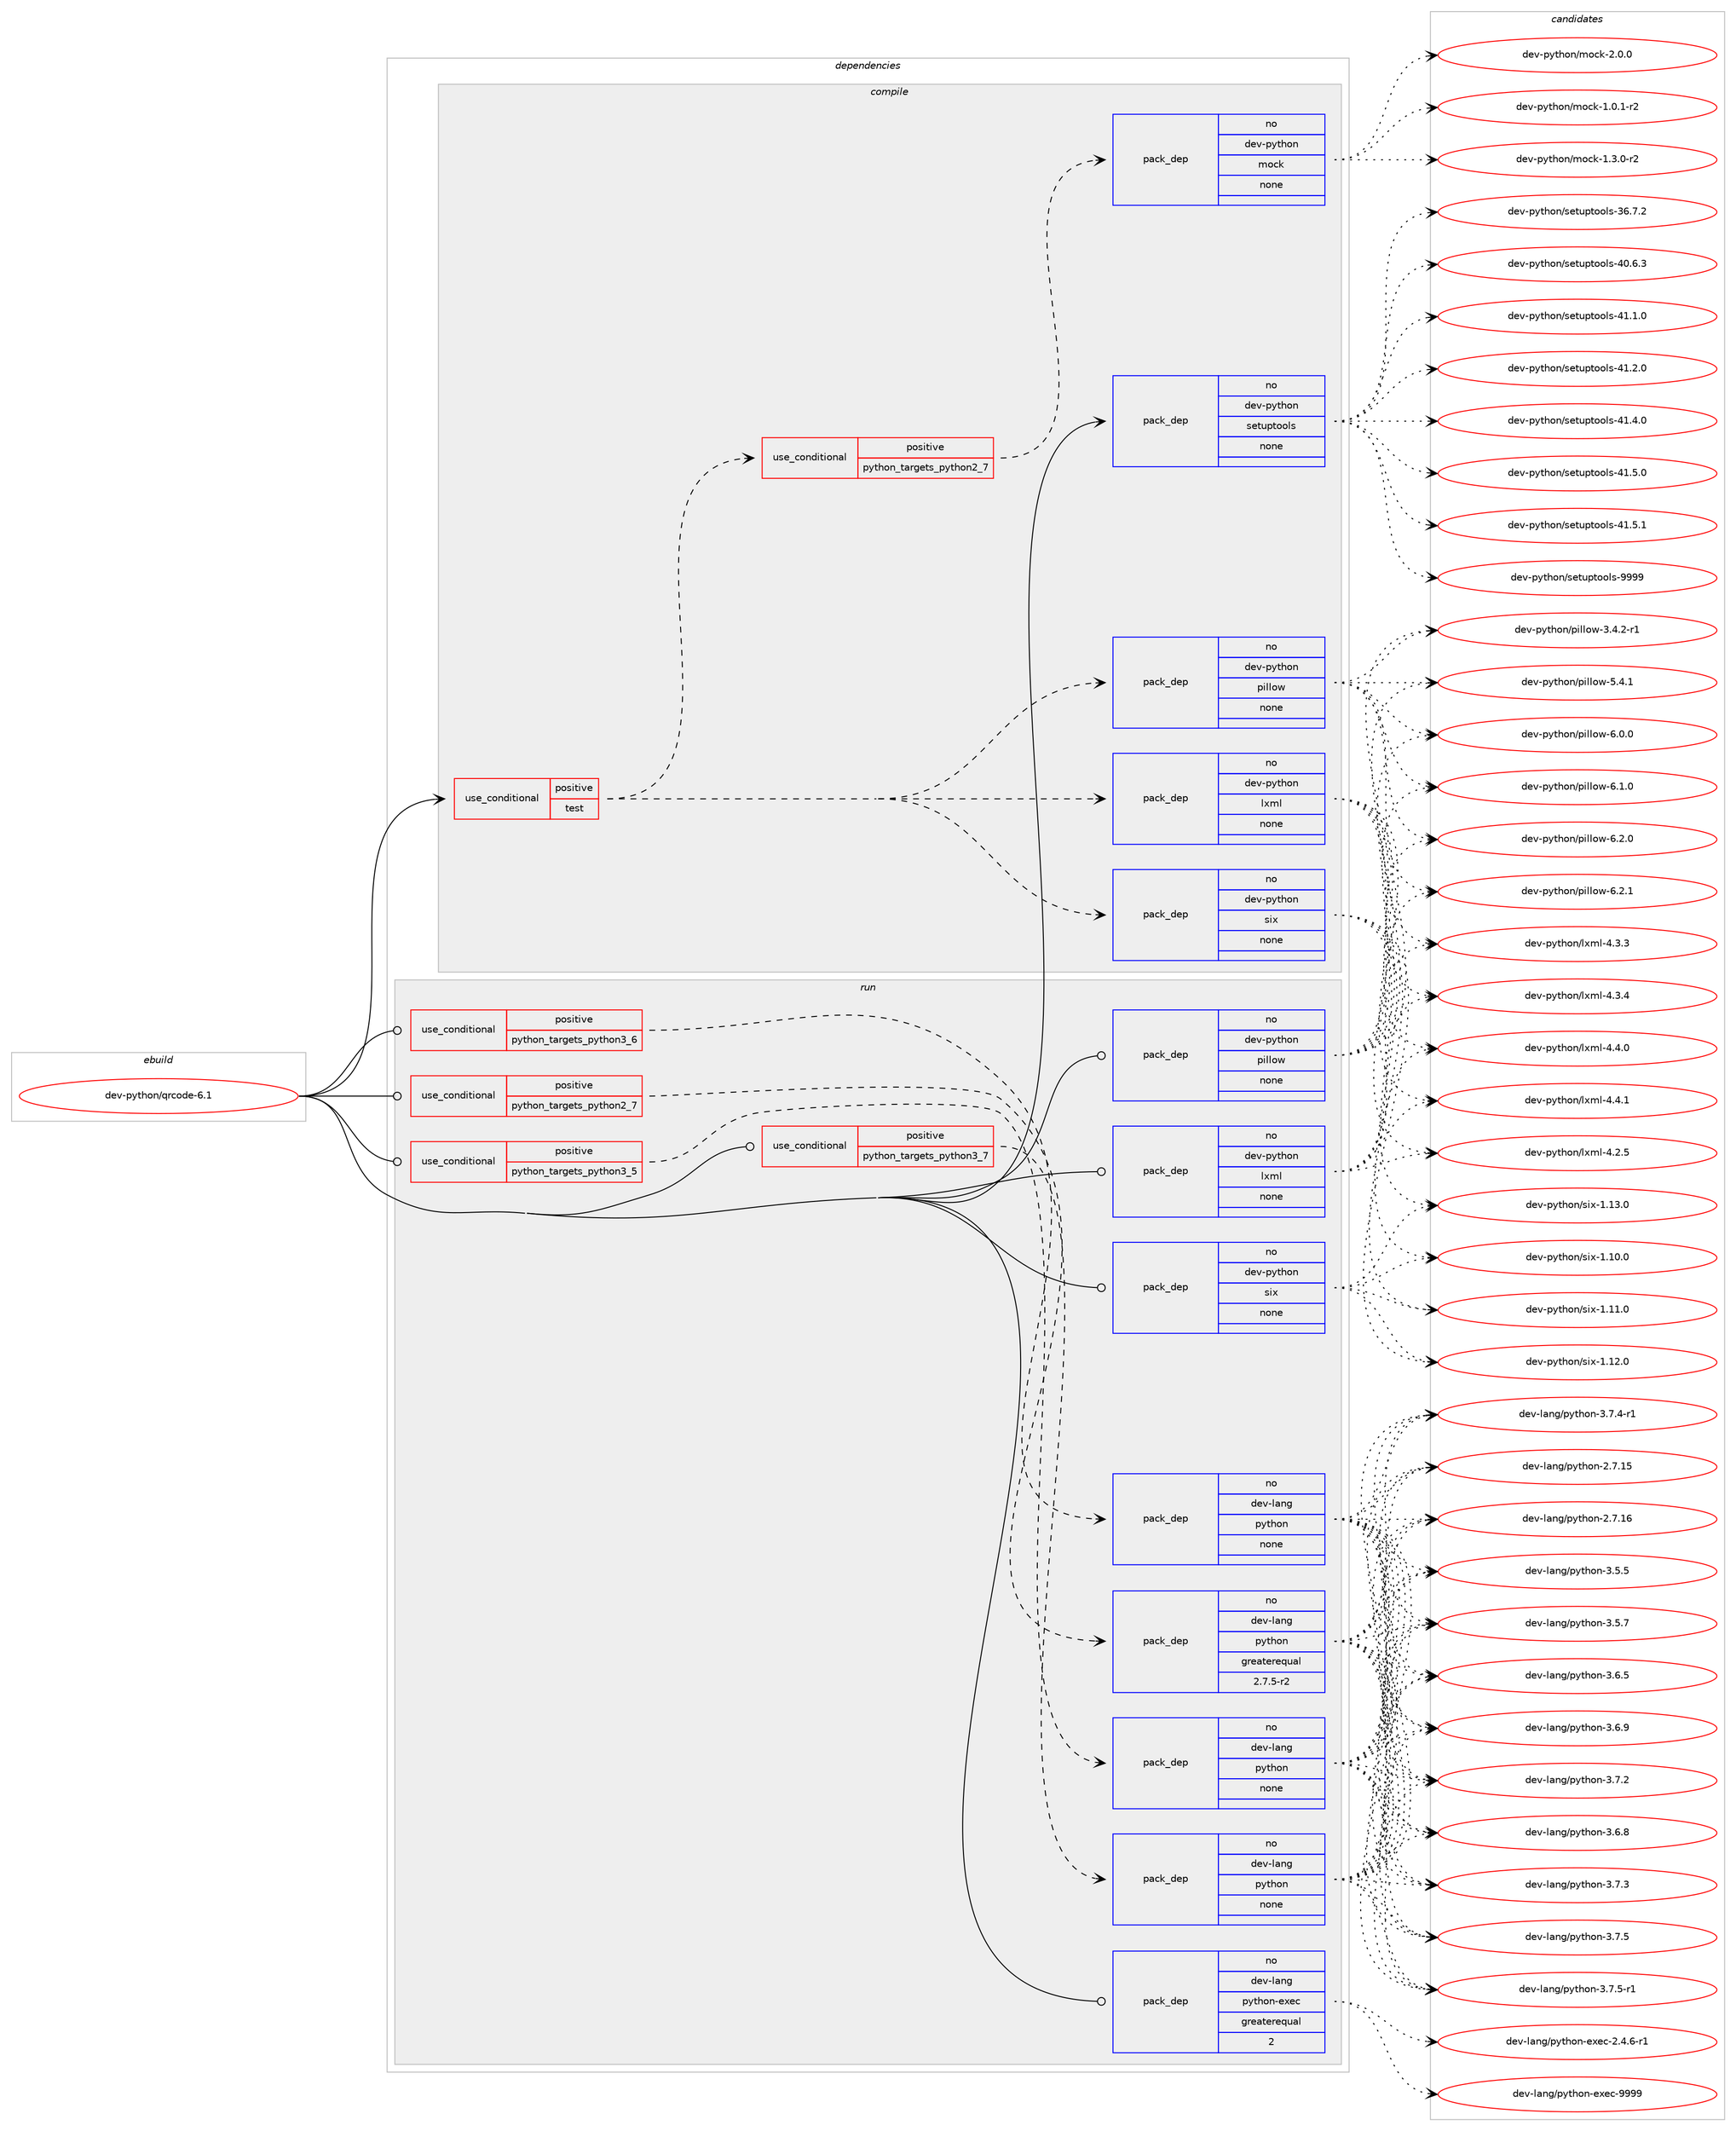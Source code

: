 digraph prolog {

# *************
# Graph options
# *************

newrank=true;
concentrate=true;
compound=true;
graph [rankdir=LR,fontname=Helvetica,fontsize=10,ranksep=1.5];#, ranksep=2.5, nodesep=0.2];
edge  [arrowhead=vee];
node  [fontname=Helvetica,fontsize=10];

# **********
# The ebuild
# **********

subgraph cluster_leftcol {
color=gray;
rank=same;
label=<<i>ebuild</i>>;
id [label="dev-python/qrcode-6.1", color=red, width=4, href="../dev-python/qrcode-6.1.svg"];
}

# ****************
# The dependencies
# ****************

subgraph cluster_midcol {
color=gray;
label=<<i>dependencies</i>>;
subgraph cluster_compile {
fillcolor="#eeeeee";
style=filled;
label=<<i>compile</i>>;
subgraph cond148299 {
dependency634136 [label=<<TABLE BORDER="0" CELLBORDER="1" CELLSPACING="0" CELLPADDING="4"><TR><TD ROWSPAN="3" CELLPADDING="10">use_conditional</TD></TR><TR><TD>positive</TD></TR><TR><TD>test</TD></TR></TABLE>>, shape=none, color=red];
subgraph pack473959 {
dependency634137 [label=<<TABLE BORDER="0" CELLBORDER="1" CELLSPACING="0" CELLPADDING="4" WIDTH="220"><TR><TD ROWSPAN="6" CELLPADDING="30">pack_dep</TD></TR><TR><TD WIDTH="110">no</TD></TR><TR><TD>dev-python</TD></TR><TR><TD>six</TD></TR><TR><TD>none</TD></TR><TR><TD></TD></TR></TABLE>>, shape=none, color=blue];
}
dependency634136:e -> dependency634137:w [weight=20,style="dashed",arrowhead="vee"];
subgraph pack473960 {
dependency634138 [label=<<TABLE BORDER="0" CELLBORDER="1" CELLSPACING="0" CELLPADDING="4" WIDTH="220"><TR><TD ROWSPAN="6" CELLPADDING="30">pack_dep</TD></TR><TR><TD WIDTH="110">no</TD></TR><TR><TD>dev-python</TD></TR><TR><TD>lxml</TD></TR><TR><TD>none</TD></TR><TR><TD></TD></TR></TABLE>>, shape=none, color=blue];
}
dependency634136:e -> dependency634138:w [weight=20,style="dashed",arrowhead="vee"];
subgraph pack473961 {
dependency634139 [label=<<TABLE BORDER="0" CELLBORDER="1" CELLSPACING="0" CELLPADDING="4" WIDTH="220"><TR><TD ROWSPAN="6" CELLPADDING="30">pack_dep</TD></TR><TR><TD WIDTH="110">no</TD></TR><TR><TD>dev-python</TD></TR><TR><TD>pillow</TD></TR><TR><TD>none</TD></TR><TR><TD></TD></TR></TABLE>>, shape=none, color=blue];
}
dependency634136:e -> dependency634139:w [weight=20,style="dashed",arrowhead="vee"];
subgraph cond148300 {
dependency634140 [label=<<TABLE BORDER="0" CELLBORDER="1" CELLSPACING="0" CELLPADDING="4"><TR><TD ROWSPAN="3" CELLPADDING="10">use_conditional</TD></TR><TR><TD>positive</TD></TR><TR><TD>python_targets_python2_7</TD></TR></TABLE>>, shape=none, color=red];
subgraph pack473962 {
dependency634141 [label=<<TABLE BORDER="0" CELLBORDER="1" CELLSPACING="0" CELLPADDING="4" WIDTH="220"><TR><TD ROWSPAN="6" CELLPADDING="30">pack_dep</TD></TR><TR><TD WIDTH="110">no</TD></TR><TR><TD>dev-python</TD></TR><TR><TD>mock</TD></TR><TR><TD>none</TD></TR><TR><TD></TD></TR></TABLE>>, shape=none, color=blue];
}
dependency634140:e -> dependency634141:w [weight=20,style="dashed",arrowhead="vee"];
}
dependency634136:e -> dependency634140:w [weight=20,style="dashed",arrowhead="vee"];
}
id:e -> dependency634136:w [weight=20,style="solid",arrowhead="vee"];
subgraph pack473963 {
dependency634142 [label=<<TABLE BORDER="0" CELLBORDER="1" CELLSPACING="0" CELLPADDING="4" WIDTH="220"><TR><TD ROWSPAN="6" CELLPADDING="30">pack_dep</TD></TR><TR><TD WIDTH="110">no</TD></TR><TR><TD>dev-python</TD></TR><TR><TD>setuptools</TD></TR><TR><TD>none</TD></TR><TR><TD></TD></TR></TABLE>>, shape=none, color=blue];
}
id:e -> dependency634142:w [weight=20,style="solid",arrowhead="vee"];
}
subgraph cluster_compileandrun {
fillcolor="#eeeeee";
style=filled;
label=<<i>compile and run</i>>;
}
subgraph cluster_run {
fillcolor="#eeeeee";
style=filled;
label=<<i>run</i>>;
subgraph cond148301 {
dependency634143 [label=<<TABLE BORDER="0" CELLBORDER="1" CELLSPACING="0" CELLPADDING="4"><TR><TD ROWSPAN="3" CELLPADDING="10">use_conditional</TD></TR><TR><TD>positive</TD></TR><TR><TD>python_targets_python2_7</TD></TR></TABLE>>, shape=none, color=red];
subgraph pack473964 {
dependency634144 [label=<<TABLE BORDER="0" CELLBORDER="1" CELLSPACING="0" CELLPADDING="4" WIDTH="220"><TR><TD ROWSPAN="6" CELLPADDING="30">pack_dep</TD></TR><TR><TD WIDTH="110">no</TD></TR><TR><TD>dev-lang</TD></TR><TR><TD>python</TD></TR><TR><TD>greaterequal</TD></TR><TR><TD>2.7.5-r2</TD></TR></TABLE>>, shape=none, color=blue];
}
dependency634143:e -> dependency634144:w [weight=20,style="dashed",arrowhead="vee"];
}
id:e -> dependency634143:w [weight=20,style="solid",arrowhead="odot"];
subgraph cond148302 {
dependency634145 [label=<<TABLE BORDER="0" CELLBORDER="1" CELLSPACING="0" CELLPADDING="4"><TR><TD ROWSPAN="3" CELLPADDING="10">use_conditional</TD></TR><TR><TD>positive</TD></TR><TR><TD>python_targets_python3_5</TD></TR></TABLE>>, shape=none, color=red];
subgraph pack473965 {
dependency634146 [label=<<TABLE BORDER="0" CELLBORDER="1" CELLSPACING="0" CELLPADDING="4" WIDTH="220"><TR><TD ROWSPAN="6" CELLPADDING="30">pack_dep</TD></TR><TR><TD WIDTH="110">no</TD></TR><TR><TD>dev-lang</TD></TR><TR><TD>python</TD></TR><TR><TD>none</TD></TR><TR><TD></TD></TR></TABLE>>, shape=none, color=blue];
}
dependency634145:e -> dependency634146:w [weight=20,style="dashed",arrowhead="vee"];
}
id:e -> dependency634145:w [weight=20,style="solid",arrowhead="odot"];
subgraph cond148303 {
dependency634147 [label=<<TABLE BORDER="0" CELLBORDER="1" CELLSPACING="0" CELLPADDING="4"><TR><TD ROWSPAN="3" CELLPADDING="10">use_conditional</TD></TR><TR><TD>positive</TD></TR><TR><TD>python_targets_python3_6</TD></TR></TABLE>>, shape=none, color=red];
subgraph pack473966 {
dependency634148 [label=<<TABLE BORDER="0" CELLBORDER="1" CELLSPACING="0" CELLPADDING="4" WIDTH="220"><TR><TD ROWSPAN="6" CELLPADDING="30">pack_dep</TD></TR><TR><TD WIDTH="110">no</TD></TR><TR><TD>dev-lang</TD></TR><TR><TD>python</TD></TR><TR><TD>none</TD></TR><TR><TD></TD></TR></TABLE>>, shape=none, color=blue];
}
dependency634147:e -> dependency634148:w [weight=20,style="dashed",arrowhead="vee"];
}
id:e -> dependency634147:w [weight=20,style="solid",arrowhead="odot"];
subgraph cond148304 {
dependency634149 [label=<<TABLE BORDER="0" CELLBORDER="1" CELLSPACING="0" CELLPADDING="4"><TR><TD ROWSPAN="3" CELLPADDING="10">use_conditional</TD></TR><TR><TD>positive</TD></TR><TR><TD>python_targets_python3_7</TD></TR></TABLE>>, shape=none, color=red];
subgraph pack473967 {
dependency634150 [label=<<TABLE BORDER="0" CELLBORDER="1" CELLSPACING="0" CELLPADDING="4" WIDTH="220"><TR><TD ROWSPAN="6" CELLPADDING="30">pack_dep</TD></TR><TR><TD WIDTH="110">no</TD></TR><TR><TD>dev-lang</TD></TR><TR><TD>python</TD></TR><TR><TD>none</TD></TR><TR><TD></TD></TR></TABLE>>, shape=none, color=blue];
}
dependency634149:e -> dependency634150:w [weight=20,style="dashed",arrowhead="vee"];
}
id:e -> dependency634149:w [weight=20,style="solid",arrowhead="odot"];
subgraph pack473968 {
dependency634151 [label=<<TABLE BORDER="0" CELLBORDER="1" CELLSPACING="0" CELLPADDING="4" WIDTH="220"><TR><TD ROWSPAN="6" CELLPADDING="30">pack_dep</TD></TR><TR><TD WIDTH="110">no</TD></TR><TR><TD>dev-lang</TD></TR><TR><TD>python-exec</TD></TR><TR><TD>greaterequal</TD></TR><TR><TD>2</TD></TR></TABLE>>, shape=none, color=blue];
}
id:e -> dependency634151:w [weight=20,style="solid",arrowhead="odot"];
subgraph pack473969 {
dependency634152 [label=<<TABLE BORDER="0" CELLBORDER="1" CELLSPACING="0" CELLPADDING="4" WIDTH="220"><TR><TD ROWSPAN="6" CELLPADDING="30">pack_dep</TD></TR><TR><TD WIDTH="110">no</TD></TR><TR><TD>dev-python</TD></TR><TR><TD>lxml</TD></TR><TR><TD>none</TD></TR><TR><TD></TD></TR></TABLE>>, shape=none, color=blue];
}
id:e -> dependency634152:w [weight=20,style="solid",arrowhead="odot"];
subgraph pack473970 {
dependency634153 [label=<<TABLE BORDER="0" CELLBORDER="1" CELLSPACING="0" CELLPADDING="4" WIDTH="220"><TR><TD ROWSPAN="6" CELLPADDING="30">pack_dep</TD></TR><TR><TD WIDTH="110">no</TD></TR><TR><TD>dev-python</TD></TR><TR><TD>pillow</TD></TR><TR><TD>none</TD></TR><TR><TD></TD></TR></TABLE>>, shape=none, color=blue];
}
id:e -> dependency634153:w [weight=20,style="solid",arrowhead="odot"];
subgraph pack473971 {
dependency634154 [label=<<TABLE BORDER="0" CELLBORDER="1" CELLSPACING="0" CELLPADDING="4" WIDTH="220"><TR><TD ROWSPAN="6" CELLPADDING="30">pack_dep</TD></TR><TR><TD WIDTH="110">no</TD></TR><TR><TD>dev-python</TD></TR><TR><TD>six</TD></TR><TR><TD>none</TD></TR><TR><TD></TD></TR></TABLE>>, shape=none, color=blue];
}
id:e -> dependency634154:w [weight=20,style="solid",arrowhead="odot"];
}
}

# **************
# The candidates
# **************

subgraph cluster_choices {
rank=same;
color=gray;
label=<<i>candidates</i>>;

subgraph choice473959 {
color=black;
nodesep=1;
choice100101118451121211161041111104711510512045494649484648 [label="dev-python/six-1.10.0", color=red, width=4,href="../dev-python/six-1.10.0.svg"];
choice100101118451121211161041111104711510512045494649494648 [label="dev-python/six-1.11.0", color=red, width=4,href="../dev-python/six-1.11.0.svg"];
choice100101118451121211161041111104711510512045494649504648 [label="dev-python/six-1.12.0", color=red, width=4,href="../dev-python/six-1.12.0.svg"];
choice100101118451121211161041111104711510512045494649514648 [label="dev-python/six-1.13.0", color=red, width=4,href="../dev-python/six-1.13.0.svg"];
dependency634137:e -> choice100101118451121211161041111104711510512045494649484648:w [style=dotted,weight="100"];
dependency634137:e -> choice100101118451121211161041111104711510512045494649494648:w [style=dotted,weight="100"];
dependency634137:e -> choice100101118451121211161041111104711510512045494649504648:w [style=dotted,weight="100"];
dependency634137:e -> choice100101118451121211161041111104711510512045494649514648:w [style=dotted,weight="100"];
}
subgraph choice473960 {
color=black;
nodesep=1;
choice1001011184511212111610411111047108120109108455246504653 [label="dev-python/lxml-4.2.5", color=red, width=4,href="../dev-python/lxml-4.2.5.svg"];
choice1001011184511212111610411111047108120109108455246514651 [label="dev-python/lxml-4.3.3", color=red, width=4,href="../dev-python/lxml-4.3.3.svg"];
choice1001011184511212111610411111047108120109108455246514652 [label="dev-python/lxml-4.3.4", color=red, width=4,href="../dev-python/lxml-4.3.4.svg"];
choice1001011184511212111610411111047108120109108455246524648 [label="dev-python/lxml-4.4.0", color=red, width=4,href="../dev-python/lxml-4.4.0.svg"];
choice1001011184511212111610411111047108120109108455246524649 [label="dev-python/lxml-4.4.1", color=red, width=4,href="../dev-python/lxml-4.4.1.svg"];
dependency634138:e -> choice1001011184511212111610411111047108120109108455246504653:w [style=dotted,weight="100"];
dependency634138:e -> choice1001011184511212111610411111047108120109108455246514651:w [style=dotted,weight="100"];
dependency634138:e -> choice1001011184511212111610411111047108120109108455246514652:w [style=dotted,weight="100"];
dependency634138:e -> choice1001011184511212111610411111047108120109108455246524648:w [style=dotted,weight="100"];
dependency634138:e -> choice1001011184511212111610411111047108120109108455246524649:w [style=dotted,weight="100"];
}
subgraph choice473961 {
color=black;
nodesep=1;
choice10010111845112121116104111110471121051081081111194551465246504511449 [label="dev-python/pillow-3.4.2-r1", color=red, width=4,href="../dev-python/pillow-3.4.2-r1.svg"];
choice1001011184511212111610411111047112105108108111119455346524649 [label="dev-python/pillow-5.4.1", color=red, width=4,href="../dev-python/pillow-5.4.1.svg"];
choice1001011184511212111610411111047112105108108111119455446484648 [label="dev-python/pillow-6.0.0", color=red, width=4,href="../dev-python/pillow-6.0.0.svg"];
choice1001011184511212111610411111047112105108108111119455446494648 [label="dev-python/pillow-6.1.0", color=red, width=4,href="../dev-python/pillow-6.1.0.svg"];
choice1001011184511212111610411111047112105108108111119455446504648 [label="dev-python/pillow-6.2.0", color=red, width=4,href="../dev-python/pillow-6.2.0.svg"];
choice1001011184511212111610411111047112105108108111119455446504649 [label="dev-python/pillow-6.2.1", color=red, width=4,href="../dev-python/pillow-6.2.1.svg"];
dependency634139:e -> choice10010111845112121116104111110471121051081081111194551465246504511449:w [style=dotted,weight="100"];
dependency634139:e -> choice1001011184511212111610411111047112105108108111119455346524649:w [style=dotted,weight="100"];
dependency634139:e -> choice1001011184511212111610411111047112105108108111119455446484648:w [style=dotted,weight="100"];
dependency634139:e -> choice1001011184511212111610411111047112105108108111119455446494648:w [style=dotted,weight="100"];
dependency634139:e -> choice1001011184511212111610411111047112105108108111119455446504648:w [style=dotted,weight="100"];
dependency634139:e -> choice1001011184511212111610411111047112105108108111119455446504649:w [style=dotted,weight="100"];
}
subgraph choice473962 {
color=black;
nodesep=1;
choice1001011184511212111610411111047109111991074549464846494511450 [label="dev-python/mock-1.0.1-r2", color=red, width=4,href="../dev-python/mock-1.0.1-r2.svg"];
choice1001011184511212111610411111047109111991074549465146484511450 [label="dev-python/mock-1.3.0-r2", color=red, width=4,href="../dev-python/mock-1.3.0-r2.svg"];
choice100101118451121211161041111104710911199107455046484648 [label="dev-python/mock-2.0.0", color=red, width=4,href="../dev-python/mock-2.0.0.svg"];
dependency634141:e -> choice1001011184511212111610411111047109111991074549464846494511450:w [style=dotted,weight="100"];
dependency634141:e -> choice1001011184511212111610411111047109111991074549465146484511450:w [style=dotted,weight="100"];
dependency634141:e -> choice100101118451121211161041111104710911199107455046484648:w [style=dotted,weight="100"];
}
subgraph choice473963 {
color=black;
nodesep=1;
choice100101118451121211161041111104711510111611711211611111110811545515446554650 [label="dev-python/setuptools-36.7.2", color=red, width=4,href="../dev-python/setuptools-36.7.2.svg"];
choice100101118451121211161041111104711510111611711211611111110811545524846544651 [label="dev-python/setuptools-40.6.3", color=red, width=4,href="../dev-python/setuptools-40.6.3.svg"];
choice100101118451121211161041111104711510111611711211611111110811545524946494648 [label="dev-python/setuptools-41.1.0", color=red, width=4,href="../dev-python/setuptools-41.1.0.svg"];
choice100101118451121211161041111104711510111611711211611111110811545524946504648 [label="dev-python/setuptools-41.2.0", color=red, width=4,href="../dev-python/setuptools-41.2.0.svg"];
choice100101118451121211161041111104711510111611711211611111110811545524946524648 [label="dev-python/setuptools-41.4.0", color=red, width=4,href="../dev-python/setuptools-41.4.0.svg"];
choice100101118451121211161041111104711510111611711211611111110811545524946534648 [label="dev-python/setuptools-41.5.0", color=red, width=4,href="../dev-python/setuptools-41.5.0.svg"];
choice100101118451121211161041111104711510111611711211611111110811545524946534649 [label="dev-python/setuptools-41.5.1", color=red, width=4,href="../dev-python/setuptools-41.5.1.svg"];
choice10010111845112121116104111110471151011161171121161111111081154557575757 [label="dev-python/setuptools-9999", color=red, width=4,href="../dev-python/setuptools-9999.svg"];
dependency634142:e -> choice100101118451121211161041111104711510111611711211611111110811545515446554650:w [style=dotted,weight="100"];
dependency634142:e -> choice100101118451121211161041111104711510111611711211611111110811545524846544651:w [style=dotted,weight="100"];
dependency634142:e -> choice100101118451121211161041111104711510111611711211611111110811545524946494648:w [style=dotted,weight="100"];
dependency634142:e -> choice100101118451121211161041111104711510111611711211611111110811545524946504648:w [style=dotted,weight="100"];
dependency634142:e -> choice100101118451121211161041111104711510111611711211611111110811545524946524648:w [style=dotted,weight="100"];
dependency634142:e -> choice100101118451121211161041111104711510111611711211611111110811545524946534648:w [style=dotted,weight="100"];
dependency634142:e -> choice100101118451121211161041111104711510111611711211611111110811545524946534649:w [style=dotted,weight="100"];
dependency634142:e -> choice10010111845112121116104111110471151011161171121161111111081154557575757:w [style=dotted,weight="100"];
}
subgraph choice473964 {
color=black;
nodesep=1;
choice10010111845108971101034711212111610411111045504655464953 [label="dev-lang/python-2.7.15", color=red, width=4,href="../dev-lang/python-2.7.15.svg"];
choice10010111845108971101034711212111610411111045504655464954 [label="dev-lang/python-2.7.16", color=red, width=4,href="../dev-lang/python-2.7.16.svg"];
choice100101118451089711010347112121116104111110455146534653 [label="dev-lang/python-3.5.5", color=red, width=4,href="../dev-lang/python-3.5.5.svg"];
choice100101118451089711010347112121116104111110455146534655 [label="dev-lang/python-3.5.7", color=red, width=4,href="../dev-lang/python-3.5.7.svg"];
choice100101118451089711010347112121116104111110455146544653 [label="dev-lang/python-3.6.5", color=red, width=4,href="../dev-lang/python-3.6.5.svg"];
choice100101118451089711010347112121116104111110455146544656 [label="dev-lang/python-3.6.8", color=red, width=4,href="../dev-lang/python-3.6.8.svg"];
choice100101118451089711010347112121116104111110455146544657 [label="dev-lang/python-3.6.9", color=red, width=4,href="../dev-lang/python-3.6.9.svg"];
choice100101118451089711010347112121116104111110455146554650 [label="dev-lang/python-3.7.2", color=red, width=4,href="../dev-lang/python-3.7.2.svg"];
choice100101118451089711010347112121116104111110455146554651 [label="dev-lang/python-3.7.3", color=red, width=4,href="../dev-lang/python-3.7.3.svg"];
choice1001011184510897110103471121211161041111104551465546524511449 [label="dev-lang/python-3.7.4-r1", color=red, width=4,href="../dev-lang/python-3.7.4-r1.svg"];
choice100101118451089711010347112121116104111110455146554653 [label="dev-lang/python-3.7.5", color=red, width=4,href="../dev-lang/python-3.7.5.svg"];
choice1001011184510897110103471121211161041111104551465546534511449 [label="dev-lang/python-3.7.5-r1", color=red, width=4,href="../dev-lang/python-3.7.5-r1.svg"];
dependency634144:e -> choice10010111845108971101034711212111610411111045504655464953:w [style=dotted,weight="100"];
dependency634144:e -> choice10010111845108971101034711212111610411111045504655464954:w [style=dotted,weight="100"];
dependency634144:e -> choice100101118451089711010347112121116104111110455146534653:w [style=dotted,weight="100"];
dependency634144:e -> choice100101118451089711010347112121116104111110455146534655:w [style=dotted,weight="100"];
dependency634144:e -> choice100101118451089711010347112121116104111110455146544653:w [style=dotted,weight="100"];
dependency634144:e -> choice100101118451089711010347112121116104111110455146544656:w [style=dotted,weight="100"];
dependency634144:e -> choice100101118451089711010347112121116104111110455146544657:w [style=dotted,weight="100"];
dependency634144:e -> choice100101118451089711010347112121116104111110455146554650:w [style=dotted,weight="100"];
dependency634144:e -> choice100101118451089711010347112121116104111110455146554651:w [style=dotted,weight="100"];
dependency634144:e -> choice1001011184510897110103471121211161041111104551465546524511449:w [style=dotted,weight="100"];
dependency634144:e -> choice100101118451089711010347112121116104111110455146554653:w [style=dotted,weight="100"];
dependency634144:e -> choice1001011184510897110103471121211161041111104551465546534511449:w [style=dotted,weight="100"];
}
subgraph choice473965 {
color=black;
nodesep=1;
choice10010111845108971101034711212111610411111045504655464953 [label="dev-lang/python-2.7.15", color=red, width=4,href="../dev-lang/python-2.7.15.svg"];
choice10010111845108971101034711212111610411111045504655464954 [label="dev-lang/python-2.7.16", color=red, width=4,href="../dev-lang/python-2.7.16.svg"];
choice100101118451089711010347112121116104111110455146534653 [label="dev-lang/python-3.5.5", color=red, width=4,href="../dev-lang/python-3.5.5.svg"];
choice100101118451089711010347112121116104111110455146534655 [label="dev-lang/python-3.5.7", color=red, width=4,href="../dev-lang/python-3.5.7.svg"];
choice100101118451089711010347112121116104111110455146544653 [label="dev-lang/python-3.6.5", color=red, width=4,href="../dev-lang/python-3.6.5.svg"];
choice100101118451089711010347112121116104111110455146544656 [label="dev-lang/python-3.6.8", color=red, width=4,href="../dev-lang/python-3.6.8.svg"];
choice100101118451089711010347112121116104111110455146544657 [label="dev-lang/python-3.6.9", color=red, width=4,href="../dev-lang/python-3.6.9.svg"];
choice100101118451089711010347112121116104111110455146554650 [label="dev-lang/python-3.7.2", color=red, width=4,href="../dev-lang/python-3.7.2.svg"];
choice100101118451089711010347112121116104111110455146554651 [label="dev-lang/python-3.7.3", color=red, width=4,href="../dev-lang/python-3.7.3.svg"];
choice1001011184510897110103471121211161041111104551465546524511449 [label="dev-lang/python-3.7.4-r1", color=red, width=4,href="../dev-lang/python-3.7.4-r1.svg"];
choice100101118451089711010347112121116104111110455146554653 [label="dev-lang/python-3.7.5", color=red, width=4,href="../dev-lang/python-3.7.5.svg"];
choice1001011184510897110103471121211161041111104551465546534511449 [label="dev-lang/python-3.7.5-r1", color=red, width=4,href="../dev-lang/python-3.7.5-r1.svg"];
dependency634146:e -> choice10010111845108971101034711212111610411111045504655464953:w [style=dotted,weight="100"];
dependency634146:e -> choice10010111845108971101034711212111610411111045504655464954:w [style=dotted,weight="100"];
dependency634146:e -> choice100101118451089711010347112121116104111110455146534653:w [style=dotted,weight="100"];
dependency634146:e -> choice100101118451089711010347112121116104111110455146534655:w [style=dotted,weight="100"];
dependency634146:e -> choice100101118451089711010347112121116104111110455146544653:w [style=dotted,weight="100"];
dependency634146:e -> choice100101118451089711010347112121116104111110455146544656:w [style=dotted,weight="100"];
dependency634146:e -> choice100101118451089711010347112121116104111110455146544657:w [style=dotted,weight="100"];
dependency634146:e -> choice100101118451089711010347112121116104111110455146554650:w [style=dotted,weight="100"];
dependency634146:e -> choice100101118451089711010347112121116104111110455146554651:w [style=dotted,weight="100"];
dependency634146:e -> choice1001011184510897110103471121211161041111104551465546524511449:w [style=dotted,weight="100"];
dependency634146:e -> choice100101118451089711010347112121116104111110455146554653:w [style=dotted,weight="100"];
dependency634146:e -> choice1001011184510897110103471121211161041111104551465546534511449:w [style=dotted,weight="100"];
}
subgraph choice473966 {
color=black;
nodesep=1;
choice10010111845108971101034711212111610411111045504655464953 [label="dev-lang/python-2.7.15", color=red, width=4,href="../dev-lang/python-2.7.15.svg"];
choice10010111845108971101034711212111610411111045504655464954 [label="dev-lang/python-2.7.16", color=red, width=4,href="../dev-lang/python-2.7.16.svg"];
choice100101118451089711010347112121116104111110455146534653 [label="dev-lang/python-3.5.5", color=red, width=4,href="../dev-lang/python-3.5.5.svg"];
choice100101118451089711010347112121116104111110455146534655 [label="dev-lang/python-3.5.7", color=red, width=4,href="../dev-lang/python-3.5.7.svg"];
choice100101118451089711010347112121116104111110455146544653 [label="dev-lang/python-3.6.5", color=red, width=4,href="../dev-lang/python-3.6.5.svg"];
choice100101118451089711010347112121116104111110455146544656 [label="dev-lang/python-3.6.8", color=red, width=4,href="../dev-lang/python-3.6.8.svg"];
choice100101118451089711010347112121116104111110455146544657 [label="dev-lang/python-3.6.9", color=red, width=4,href="../dev-lang/python-3.6.9.svg"];
choice100101118451089711010347112121116104111110455146554650 [label="dev-lang/python-3.7.2", color=red, width=4,href="../dev-lang/python-3.7.2.svg"];
choice100101118451089711010347112121116104111110455146554651 [label="dev-lang/python-3.7.3", color=red, width=4,href="../dev-lang/python-3.7.3.svg"];
choice1001011184510897110103471121211161041111104551465546524511449 [label="dev-lang/python-3.7.4-r1", color=red, width=4,href="../dev-lang/python-3.7.4-r1.svg"];
choice100101118451089711010347112121116104111110455146554653 [label="dev-lang/python-3.7.5", color=red, width=4,href="../dev-lang/python-3.7.5.svg"];
choice1001011184510897110103471121211161041111104551465546534511449 [label="dev-lang/python-3.7.5-r1", color=red, width=4,href="../dev-lang/python-3.7.5-r1.svg"];
dependency634148:e -> choice10010111845108971101034711212111610411111045504655464953:w [style=dotted,weight="100"];
dependency634148:e -> choice10010111845108971101034711212111610411111045504655464954:w [style=dotted,weight="100"];
dependency634148:e -> choice100101118451089711010347112121116104111110455146534653:w [style=dotted,weight="100"];
dependency634148:e -> choice100101118451089711010347112121116104111110455146534655:w [style=dotted,weight="100"];
dependency634148:e -> choice100101118451089711010347112121116104111110455146544653:w [style=dotted,weight="100"];
dependency634148:e -> choice100101118451089711010347112121116104111110455146544656:w [style=dotted,weight="100"];
dependency634148:e -> choice100101118451089711010347112121116104111110455146544657:w [style=dotted,weight="100"];
dependency634148:e -> choice100101118451089711010347112121116104111110455146554650:w [style=dotted,weight="100"];
dependency634148:e -> choice100101118451089711010347112121116104111110455146554651:w [style=dotted,weight="100"];
dependency634148:e -> choice1001011184510897110103471121211161041111104551465546524511449:w [style=dotted,weight="100"];
dependency634148:e -> choice100101118451089711010347112121116104111110455146554653:w [style=dotted,weight="100"];
dependency634148:e -> choice1001011184510897110103471121211161041111104551465546534511449:w [style=dotted,weight="100"];
}
subgraph choice473967 {
color=black;
nodesep=1;
choice10010111845108971101034711212111610411111045504655464953 [label="dev-lang/python-2.7.15", color=red, width=4,href="../dev-lang/python-2.7.15.svg"];
choice10010111845108971101034711212111610411111045504655464954 [label="dev-lang/python-2.7.16", color=red, width=4,href="../dev-lang/python-2.7.16.svg"];
choice100101118451089711010347112121116104111110455146534653 [label="dev-lang/python-3.5.5", color=red, width=4,href="../dev-lang/python-3.5.5.svg"];
choice100101118451089711010347112121116104111110455146534655 [label="dev-lang/python-3.5.7", color=red, width=4,href="../dev-lang/python-3.5.7.svg"];
choice100101118451089711010347112121116104111110455146544653 [label="dev-lang/python-3.6.5", color=red, width=4,href="../dev-lang/python-3.6.5.svg"];
choice100101118451089711010347112121116104111110455146544656 [label="dev-lang/python-3.6.8", color=red, width=4,href="../dev-lang/python-3.6.8.svg"];
choice100101118451089711010347112121116104111110455146544657 [label="dev-lang/python-3.6.9", color=red, width=4,href="../dev-lang/python-3.6.9.svg"];
choice100101118451089711010347112121116104111110455146554650 [label="dev-lang/python-3.7.2", color=red, width=4,href="../dev-lang/python-3.7.2.svg"];
choice100101118451089711010347112121116104111110455146554651 [label="dev-lang/python-3.7.3", color=red, width=4,href="../dev-lang/python-3.7.3.svg"];
choice1001011184510897110103471121211161041111104551465546524511449 [label="dev-lang/python-3.7.4-r1", color=red, width=4,href="../dev-lang/python-3.7.4-r1.svg"];
choice100101118451089711010347112121116104111110455146554653 [label="dev-lang/python-3.7.5", color=red, width=4,href="../dev-lang/python-3.7.5.svg"];
choice1001011184510897110103471121211161041111104551465546534511449 [label="dev-lang/python-3.7.5-r1", color=red, width=4,href="../dev-lang/python-3.7.5-r1.svg"];
dependency634150:e -> choice10010111845108971101034711212111610411111045504655464953:w [style=dotted,weight="100"];
dependency634150:e -> choice10010111845108971101034711212111610411111045504655464954:w [style=dotted,weight="100"];
dependency634150:e -> choice100101118451089711010347112121116104111110455146534653:w [style=dotted,weight="100"];
dependency634150:e -> choice100101118451089711010347112121116104111110455146534655:w [style=dotted,weight="100"];
dependency634150:e -> choice100101118451089711010347112121116104111110455146544653:w [style=dotted,weight="100"];
dependency634150:e -> choice100101118451089711010347112121116104111110455146544656:w [style=dotted,weight="100"];
dependency634150:e -> choice100101118451089711010347112121116104111110455146544657:w [style=dotted,weight="100"];
dependency634150:e -> choice100101118451089711010347112121116104111110455146554650:w [style=dotted,weight="100"];
dependency634150:e -> choice100101118451089711010347112121116104111110455146554651:w [style=dotted,weight="100"];
dependency634150:e -> choice1001011184510897110103471121211161041111104551465546524511449:w [style=dotted,weight="100"];
dependency634150:e -> choice100101118451089711010347112121116104111110455146554653:w [style=dotted,weight="100"];
dependency634150:e -> choice1001011184510897110103471121211161041111104551465546534511449:w [style=dotted,weight="100"];
}
subgraph choice473968 {
color=black;
nodesep=1;
choice10010111845108971101034711212111610411111045101120101994550465246544511449 [label="dev-lang/python-exec-2.4.6-r1", color=red, width=4,href="../dev-lang/python-exec-2.4.6-r1.svg"];
choice10010111845108971101034711212111610411111045101120101994557575757 [label="dev-lang/python-exec-9999", color=red, width=4,href="../dev-lang/python-exec-9999.svg"];
dependency634151:e -> choice10010111845108971101034711212111610411111045101120101994550465246544511449:w [style=dotted,weight="100"];
dependency634151:e -> choice10010111845108971101034711212111610411111045101120101994557575757:w [style=dotted,weight="100"];
}
subgraph choice473969 {
color=black;
nodesep=1;
choice1001011184511212111610411111047108120109108455246504653 [label="dev-python/lxml-4.2.5", color=red, width=4,href="../dev-python/lxml-4.2.5.svg"];
choice1001011184511212111610411111047108120109108455246514651 [label="dev-python/lxml-4.3.3", color=red, width=4,href="../dev-python/lxml-4.3.3.svg"];
choice1001011184511212111610411111047108120109108455246514652 [label="dev-python/lxml-4.3.4", color=red, width=4,href="../dev-python/lxml-4.3.4.svg"];
choice1001011184511212111610411111047108120109108455246524648 [label="dev-python/lxml-4.4.0", color=red, width=4,href="../dev-python/lxml-4.4.0.svg"];
choice1001011184511212111610411111047108120109108455246524649 [label="dev-python/lxml-4.4.1", color=red, width=4,href="../dev-python/lxml-4.4.1.svg"];
dependency634152:e -> choice1001011184511212111610411111047108120109108455246504653:w [style=dotted,weight="100"];
dependency634152:e -> choice1001011184511212111610411111047108120109108455246514651:w [style=dotted,weight="100"];
dependency634152:e -> choice1001011184511212111610411111047108120109108455246514652:w [style=dotted,weight="100"];
dependency634152:e -> choice1001011184511212111610411111047108120109108455246524648:w [style=dotted,weight="100"];
dependency634152:e -> choice1001011184511212111610411111047108120109108455246524649:w [style=dotted,weight="100"];
}
subgraph choice473970 {
color=black;
nodesep=1;
choice10010111845112121116104111110471121051081081111194551465246504511449 [label="dev-python/pillow-3.4.2-r1", color=red, width=4,href="../dev-python/pillow-3.4.2-r1.svg"];
choice1001011184511212111610411111047112105108108111119455346524649 [label="dev-python/pillow-5.4.1", color=red, width=4,href="../dev-python/pillow-5.4.1.svg"];
choice1001011184511212111610411111047112105108108111119455446484648 [label="dev-python/pillow-6.0.0", color=red, width=4,href="../dev-python/pillow-6.0.0.svg"];
choice1001011184511212111610411111047112105108108111119455446494648 [label="dev-python/pillow-6.1.0", color=red, width=4,href="../dev-python/pillow-6.1.0.svg"];
choice1001011184511212111610411111047112105108108111119455446504648 [label="dev-python/pillow-6.2.0", color=red, width=4,href="../dev-python/pillow-6.2.0.svg"];
choice1001011184511212111610411111047112105108108111119455446504649 [label="dev-python/pillow-6.2.1", color=red, width=4,href="../dev-python/pillow-6.2.1.svg"];
dependency634153:e -> choice10010111845112121116104111110471121051081081111194551465246504511449:w [style=dotted,weight="100"];
dependency634153:e -> choice1001011184511212111610411111047112105108108111119455346524649:w [style=dotted,weight="100"];
dependency634153:e -> choice1001011184511212111610411111047112105108108111119455446484648:w [style=dotted,weight="100"];
dependency634153:e -> choice1001011184511212111610411111047112105108108111119455446494648:w [style=dotted,weight="100"];
dependency634153:e -> choice1001011184511212111610411111047112105108108111119455446504648:w [style=dotted,weight="100"];
dependency634153:e -> choice1001011184511212111610411111047112105108108111119455446504649:w [style=dotted,weight="100"];
}
subgraph choice473971 {
color=black;
nodesep=1;
choice100101118451121211161041111104711510512045494649484648 [label="dev-python/six-1.10.0", color=red, width=4,href="../dev-python/six-1.10.0.svg"];
choice100101118451121211161041111104711510512045494649494648 [label="dev-python/six-1.11.0", color=red, width=4,href="../dev-python/six-1.11.0.svg"];
choice100101118451121211161041111104711510512045494649504648 [label="dev-python/six-1.12.0", color=red, width=4,href="../dev-python/six-1.12.0.svg"];
choice100101118451121211161041111104711510512045494649514648 [label="dev-python/six-1.13.0", color=red, width=4,href="../dev-python/six-1.13.0.svg"];
dependency634154:e -> choice100101118451121211161041111104711510512045494649484648:w [style=dotted,weight="100"];
dependency634154:e -> choice100101118451121211161041111104711510512045494649494648:w [style=dotted,weight="100"];
dependency634154:e -> choice100101118451121211161041111104711510512045494649504648:w [style=dotted,weight="100"];
dependency634154:e -> choice100101118451121211161041111104711510512045494649514648:w [style=dotted,weight="100"];
}
}

}
